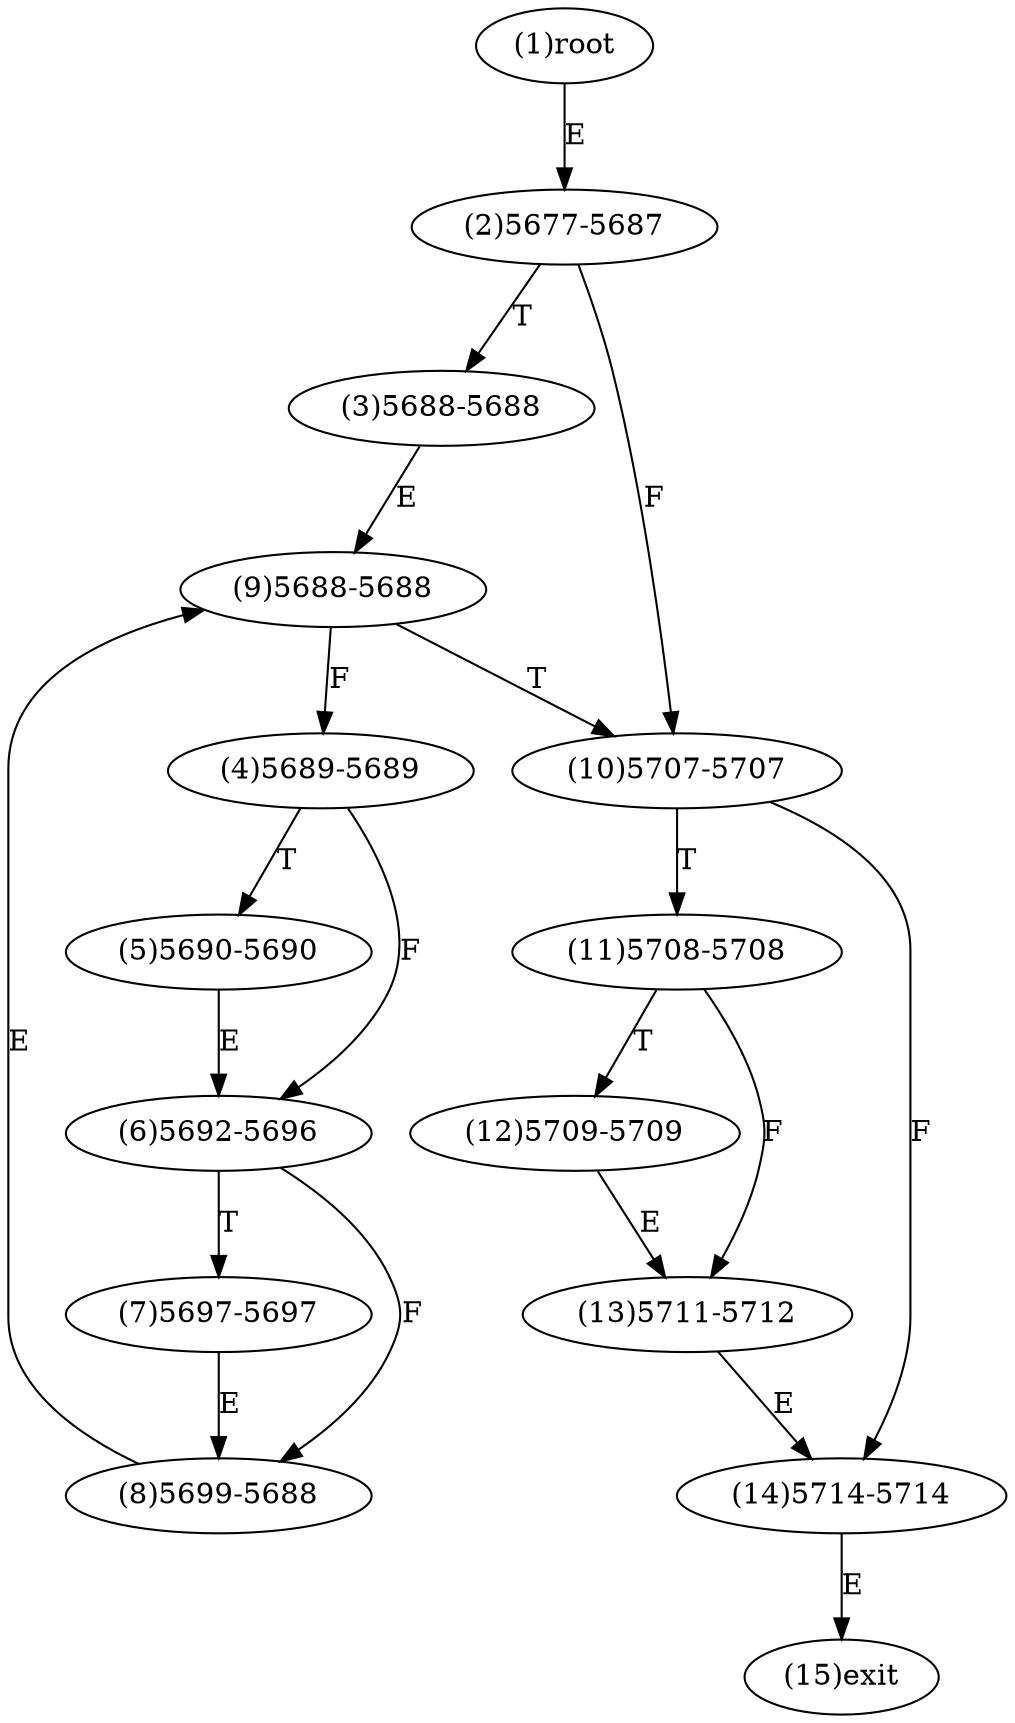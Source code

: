 digraph "" { 
1[ label="(1)root"];
2[ label="(2)5677-5687"];
3[ label="(3)5688-5688"];
4[ label="(4)5689-5689"];
5[ label="(5)5690-5690"];
6[ label="(6)5692-5696"];
7[ label="(7)5697-5697"];
8[ label="(8)5699-5688"];
9[ label="(9)5688-5688"];
10[ label="(10)5707-5707"];
11[ label="(11)5708-5708"];
12[ label="(12)5709-5709"];
13[ label="(13)5711-5712"];
14[ label="(14)5714-5714"];
15[ label="(15)exit"];
1->2[ label="E"];
2->10[ label="F"];
2->3[ label="T"];
3->9[ label="E"];
4->6[ label="F"];
4->5[ label="T"];
5->6[ label="E"];
6->8[ label="F"];
6->7[ label="T"];
7->8[ label="E"];
8->9[ label="E"];
9->4[ label="F"];
9->10[ label="T"];
10->14[ label="F"];
10->11[ label="T"];
11->13[ label="F"];
11->12[ label="T"];
12->13[ label="E"];
13->14[ label="E"];
14->15[ label="E"];
}